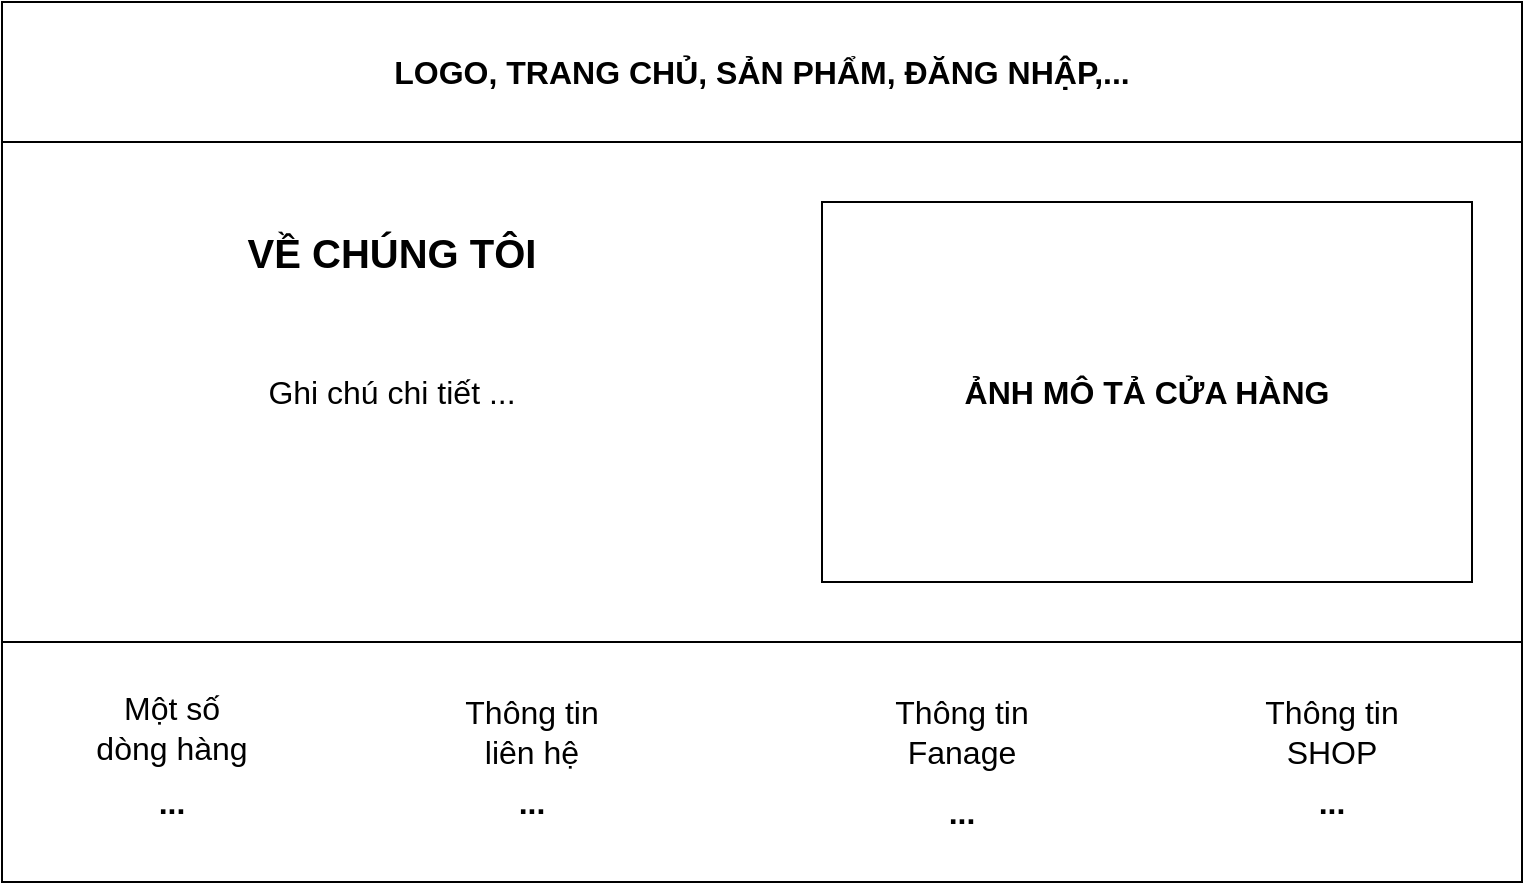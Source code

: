 <mxfile version="21.4.0" type="device">
  <diagram name="Page-1" id="c_x3nn40oHy5HrwsD6OF">
    <mxGraphModel dx="1036" dy="606" grid="1" gridSize="10" guides="1" tooltips="1" connect="1" arrows="1" fold="1" page="1" pageScale="1" pageWidth="850" pageHeight="1100" math="0" shadow="0">
      <root>
        <mxCell id="0" />
        <mxCell id="1" parent="0" />
        <mxCell id="ZvBxzl65H64Q5XOjN3YQ-1" value="" style="rounded=0;whiteSpace=wrap;html=1;" parent="1" vertex="1">
          <mxGeometry x="40" y="40" width="760" height="440" as="geometry" />
        </mxCell>
        <mxCell id="ZvBxzl65H64Q5XOjN3YQ-2" value="LOGO, TRANG CHỦ, SẢN PHẨM, ĐĂNG NHẬP,..." style="rounded=0;whiteSpace=wrap;html=1;fontSize=16;fontStyle=1" parent="1" vertex="1">
          <mxGeometry x="40" y="40" width="760" height="70" as="geometry" />
        </mxCell>
        <mxCell id="ZvBxzl65H64Q5XOjN3YQ-11" value="" style="rounded=0;whiteSpace=wrap;html=1;fontSize=16;" parent="1" vertex="1">
          <mxGeometry x="40" y="360" width="760" height="120" as="geometry" />
        </mxCell>
        <mxCell id="k9UWrqBg927rtbnFA9fY-1" value="ẢNH MÔ TẢ CỬA HÀNG" style="rounded=0;whiteSpace=wrap;html=1;fontSize=16;fontStyle=1" vertex="1" parent="1">
          <mxGeometry x="450" y="140" width="325" height="190" as="geometry" />
        </mxCell>
        <mxCell id="k9UWrqBg927rtbnFA9fY-2" value="VỀ CHÚNG TÔI" style="text;html=1;strokeColor=none;fillColor=none;align=center;verticalAlign=middle;whiteSpace=wrap;rounded=0;fontSize=20;fontStyle=1" vertex="1" parent="1">
          <mxGeometry x="140" y="150" width="190" height="30" as="geometry" />
        </mxCell>
        <mxCell id="k9UWrqBg927rtbnFA9fY-3" value="Ghi chú chi tiết ..." style="text;html=1;strokeColor=none;fillColor=none;align=center;verticalAlign=middle;whiteSpace=wrap;rounded=0;fontSize=16;" vertex="1" parent="1">
          <mxGeometry x="160" y="200" width="150" height="70" as="geometry" />
        </mxCell>
        <mxCell id="k9UWrqBg927rtbnFA9fY-4" value="Một số dòng hàng" style="text;html=1;strokeColor=none;fillColor=none;align=center;verticalAlign=middle;whiteSpace=wrap;rounded=0;fontSize=16;" vertex="1" parent="1">
          <mxGeometry x="80" y="380" width="90" height="45" as="geometry" />
        </mxCell>
        <mxCell id="k9UWrqBg927rtbnFA9fY-5" value="Thông tin liên hệ" style="text;html=1;strokeColor=none;fillColor=none;align=center;verticalAlign=middle;whiteSpace=wrap;rounded=0;fontSize=16;" vertex="1" parent="1">
          <mxGeometry x="260" y="380" width="90" height="50" as="geometry" />
        </mxCell>
        <mxCell id="k9UWrqBg927rtbnFA9fY-6" value="Thông tin Fanage" style="text;html=1;strokeColor=none;fillColor=none;align=center;verticalAlign=middle;whiteSpace=wrap;rounded=0;fontSize=16;" vertex="1" parent="1">
          <mxGeometry x="480" y="380" width="80" height="50" as="geometry" />
        </mxCell>
        <mxCell id="k9UWrqBg927rtbnFA9fY-7" value="Thông tin SHOP" style="text;html=1;strokeColor=none;fillColor=none;align=center;verticalAlign=middle;whiteSpace=wrap;rounded=0;fontSize=16;" vertex="1" parent="1">
          <mxGeometry x="650" y="380" width="110" height="50" as="geometry" />
        </mxCell>
        <mxCell id="k9UWrqBg927rtbnFA9fY-8" value="..." style="text;html=1;strokeColor=none;fillColor=none;align=center;verticalAlign=middle;whiteSpace=wrap;rounded=0;fontSize=16;fontStyle=1" vertex="1" parent="1">
          <mxGeometry x="95" y="425" width="60" height="30" as="geometry" />
        </mxCell>
        <mxCell id="k9UWrqBg927rtbnFA9fY-9" value="..." style="text;html=1;strokeColor=none;fillColor=none;align=center;verticalAlign=middle;whiteSpace=wrap;rounded=0;fontSize=16;fontStyle=1" vertex="1" parent="1">
          <mxGeometry x="275" y="425" width="60" height="30" as="geometry" />
        </mxCell>
        <mxCell id="k9UWrqBg927rtbnFA9fY-10" value="..." style="text;html=1;strokeColor=none;fillColor=none;align=center;verticalAlign=middle;whiteSpace=wrap;rounded=0;fontSize=16;fontStyle=1" vertex="1" parent="1">
          <mxGeometry x="490" y="430" width="60" height="30" as="geometry" />
        </mxCell>
        <mxCell id="k9UWrqBg927rtbnFA9fY-11" value="..." style="text;html=1;strokeColor=none;fillColor=none;align=center;verticalAlign=middle;whiteSpace=wrap;rounded=0;fontSize=16;fontStyle=1" vertex="1" parent="1">
          <mxGeometry x="675" y="425" width="60" height="30" as="geometry" />
        </mxCell>
      </root>
    </mxGraphModel>
  </diagram>
</mxfile>
